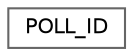 digraph "Graphical Class Hierarchy"
{
 // LATEX_PDF_SIZE
  bgcolor="transparent";
  edge [fontname=Helvetica,fontsize=10,labelfontname=Helvetica,labelfontsize=10];
  node [fontname=Helvetica,fontsize=10,shape=box,height=0.2,width=0.4];
  rankdir="LR";
  Node0 [id="Node000000",label="POLL_ID",height=0.2,width=0.4,color="grey40", fillcolor="white", style="filled",URL="$structPOLL__ID.html",tooltip="Single location of the POLL vector."];
}
